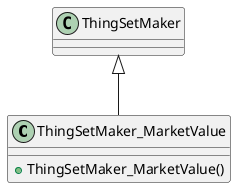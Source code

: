 @startuml
class ThingSetMaker_MarketValue {
    + ThingSetMaker_MarketValue()
}
ThingSetMaker <|-- ThingSetMaker_MarketValue
@enduml
